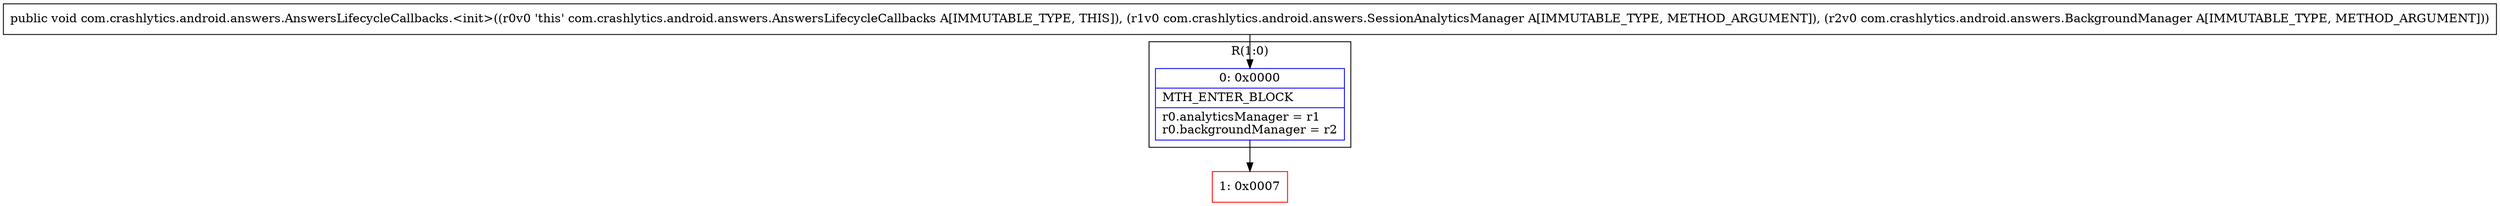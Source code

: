 digraph "CFG forcom.crashlytics.android.answers.AnswersLifecycleCallbacks.\<init\>(Lcom\/crashlytics\/android\/answers\/SessionAnalyticsManager;Lcom\/crashlytics\/android\/answers\/BackgroundManager;)V" {
subgraph cluster_Region_2000563068 {
label = "R(1:0)";
node [shape=record,color=blue];
Node_0 [shape=record,label="{0\:\ 0x0000|MTH_ENTER_BLOCK\l|r0.analyticsManager = r1\lr0.backgroundManager = r2\l}"];
}
Node_1 [shape=record,color=red,label="{1\:\ 0x0007}"];
MethodNode[shape=record,label="{public void com.crashlytics.android.answers.AnswersLifecycleCallbacks.\<init\>((r0v0 'this' com.crashlytics.android.answers.AnswersLifecycleCallbacks A[IMMUTABLE_TYPE, THIS]), (r1v0 com.crashlytics.android.answers.SessionAnalyticsManager A[IMMUTABLE_TYPE, METHOD_ARGUMENT]), (r2v0 com.crashlytics.android.answers.BackgroundManager A[IMMUTABLE_TYPE, METHOD_ARGUMENT])) }"];
MethodNode -> Node_0;
Node_0 -> Node_1;
}

